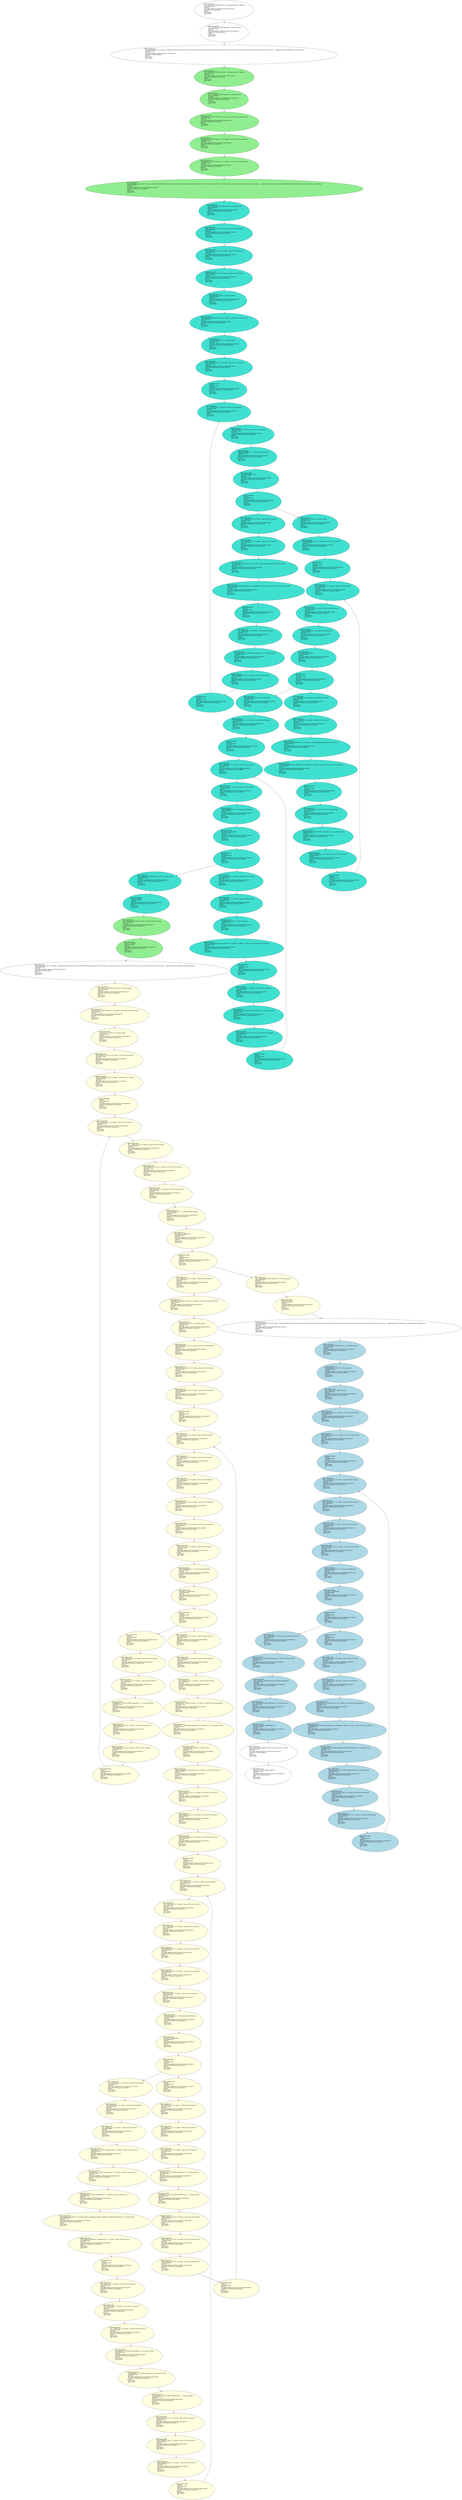 digraph "MachineCFG of main" {
  Node0 [label="MI0x55efb5ae6c28\l  STRi12 killed $r0, $sp, 32, 14, $noreg :: (store (s32) into %stack.1)\l  isTransient:False\l  ExeCnt:1\l  MI's addr:0x80001c cache line:524289 cache index:1\l  More Info of MI:matrix1_pin_down_BB0_I8\lin UR40\l  May Load?0\l  May Store?1\l  ]\l  " fillcolor="turquoise" style="filled"];
  Node0 -> Node6;
  Node1 [label="MI0x55efb5ae7030\l  STRi12 killed $r0, $sp, 28, 14, $noreg :: (store (s32) into %stack.2)\l  isTransient:False\l  ExeCnt:1\l  MI's addr:0x80000c cache line:524288 cache index:0\l  More Info of MI:matrix1_pin_down_BB0_I4\lin UR44\l  May Load?0\l  May Store?1\l  ]\l  " fillcolor="turquoise" style="filled"];
  Node1 -> Node3;
  Node2 [label="MI0x55efb5ae7438\l  STRi12 killed $r1, $sp, 24, 14, $noreg :: (store (s32) into %stack.3)\l  isTransient:False\l  ExeCnt:1\l  MI's addr:0x800008 cache line:524288 cache index:0\l  More Info of MI:matrix1_pin_down_BB0_I3\lin UR45\l  May Load?0\l  May Store?1\l  ]\l  " fillcolor="turquoise" style="filled"];
  Node2 -> Node1;
  Node3 [label="MI0x55efb5aed340\l  renamable $r0 = MOVi 1, 14, $noreg, $noreg\l  isTransient:False\l  ExeCnt:1\l  MI's addr:0x800010 cache line:524289 cache index:1\l  More Info of MI:matrix1_pin_down_BB0_I5\lin UR43\l  May Load?0\l  May Store?0\l  ]\l  " fillcolor="turquoise" style="filled"];
  Node3 -> Node4;
  Node4 [label="MI0x55efb5aed488\l  STRi12 killed renamable $r0, $sp, 36, 14, $noreg :: (volatile store (s32) into %ir.x)\l  isTransient:False\l  ExeCnt:1\l  MI's addr:0x800014 cache line:524289 cache index:1\l  More Info of MI:matrix1_pin_down_BB0_I6\lin UR42\l  May Load?0\l  May Store?1\l  ]\l  " fillcolor="turquoise" style="filled"];
  Node4 -> Node5;
  Node5 [label="MI0x55efb5aed5d0\l  renamable $r0 = MOVi 0, 14, $noreg, $noreg\l  isTransient:False\l  ExeCnt:1\l  MI's addr:0x800018 cache line:524289 cache index:1\l  More Info of MI:matrix1_pin_down_BB0_I7\lin UR41\l  May Load?0\l  May Store?0\l  ]\l  " fillcolor="turquoise" style="filled"];
  Node5 -> Node0;
  Node6 [label="MI0x55efb5aed718\l  B %bb.1\l  isTransient:False\l  ExeCnt:1\l  MI's addr:0x800020 cache line:524290 cache index:2\l  More Info of MI:matrix1_pin_down_BB0_I9\lin UR39\l  May Load?0\l  May Store?0\l  ]\l  " fillcolor="turquoise" style="filled"];
  Node6 -> Node22;
  Node7 [label="MI0x55efb5aed840\l  CMPri renamable $r0, 1, 14, $noreg, implicit-def $cpsr\l  isTransient:False\l  ExeCnt:1\l  MI's addr:0x80002c cache line:524290 cache index:2\l  More Info of MI:matrix1_pin_down_BB1_I2\lin UR38\l  May Load?0\l  May Store?0\l  ]\l  " fillcolor="turquoise" style="filled"];
  Node7 -> Node8;
  Node8 [label="MI0x55efb5aed988\l  Bcc %bb.4, 0, killed $cpsr\l  isTransient:False\l  ExeCnt:1\l  MI's addr:0x800030 cache line:524291 cache index:3\l  More Info of MI:matrix1_pin_down_BB1_I3\lin UR38\l  May Load?0\l  May Store?0\l  ]\l  " fillcolor="turquoise" style="filled"];
  Node8 -> Node9;
  Node9 [label="MI0x55efb5aeda50\l  B %bb.2\l  isTransient:False\l  ExeCnt:1\l  MI's addr:0x800034 cache line:524291 cache index:3\l  More Info of MI:matrix1_pin_down_BB1_I4\lin UR38\l  May Load?0\l  May Store?0\l  ]\l  " fillcolor="turquoise" style="filled"];
  Node9 -> Node35;
  Node9 -> Node24;
  Node10 [label="MI0x55efb5aedb40\l  renamable $r0 = LDRi12 $sp, 36, 14, $noreg :: (volatile dereferenceable load (s32) from %ir.x)\l  isTransient:False\l  ExeCnt:1\l  MI's addr:0x800040 cache line:524292 cache index:4\l  More Info of MI:matrix1_pin_down_BB2_I2\lin UR38\l  May Load?1\l  May Store?0\l  ]\l  " fillcolor="turquoise" style="filled"];
  Node10 -> Node11;
  Node11 [label="MI0x55efb5aedc88\l  STRrs killed renamable $r0, renamable $r1, renamable $r2, 16386, 14, $noreg :: (store (s32) into %ir.arrayidx)\l  isTransient:False\l  ExeCnt:1\l  MI's addr:0x800044 cache line:524292 cache index:4\l  More Info of MI:matrix1_pin_down_BB2_I3\lin UR38\l  May Load?0\l  May Store?1\l  ]\l  " fillcolor="turquoise" style="filled"];
  Node11 -> Node12;
  Node12 [label="MI0x55efb5aeddd0\l  B %bb.3\l  isTransient:False\l  ExeCnt:1\l  MI's addr:0x800048 cache line:524292 cache index:4\l  More Info of MI:matrix1_pin_down_BB2_I4\lin UR38\l  May Load?0\l  May Store?0\l  ]\l  " fillcolor="turquoise" style="filled"];
  Node12 -> Node49;
  Node13 [label="MI0x55efb5aede38\l  renamable $r0 = nuw nsw ADDri renamable $r0, 1, 14, $noreg, $noreg\l  isTransient:False\l  ExeCnt:1\l  MI's addr:0x800050 cache line:524293 cache index:5\l  More Info of MI:matrix1_pin_down_BB3_I1\lin UR38\l  May Load?0\l  May Store?0\l  ]\l  " fillcolor="turquoise" style="filled"];
  Node13 -> Node26;
  Node14 [label="MI0x55efb5af4220\l  B %bb.10\l  isTransient:False\l  ExeCnt:1\l  MI's addr:0x8000bc cache line:524299 cache index:11\l  More Info of MI:matrix1_pin_down_BB9_I4\lin UR30\l  May Load?0\l  May Store?0\l  ]\l  " fillcolor="turquoise" style="filled"];
  Node14 -> Node58;
  Node14 -> Node30;
  Node15 [label="MI0x55efb5af42c0\l  renamable $r0 = MOVi 0, 14, $noreg, $noreg\l  isTransient:False\l  ExeCnt:1\l  MI's addr:0x8000c8 cache line:524300 cache index:12\l  More Info of MI:matrix1_pin_down_BB10_I2\lin UR30\l  May Load?0\l  May Store?0\l  ]\l  " fillcolor="turquoise" style="filled"];
  Node15 -> Node16;
  Node16 [label="MI0x55efb5af4408\l  STRrs killed renamable $r0, renamable $r1, renamable $r2, 16386, 14, $noreg :: (store (s32) into %ir.arrayidx11)\l  isTransient:False\l  ExeCnt:1\l  MI's addr:0x8000cc cache line:524300 cache index:12\l  More Info of MI:matrix1_pin_down_BB10_I3\lin UR30\l  May Load?0\l  May Store?1\l  ]\l  " fillcolor="turquoise" style="filled"];
  Node16 -> Node17;
  Node17 [label="MI0x55efb5af4550\l  B %bb.11\l  isTransient:False\l  ExeCnt:1\l  MI's addr:0x8000d0 cache line:524301 cache index:13\l  More Info of MI:matrix1_pin_down_BB10_I4\lin UR30\l  May Load?0\l  May Store?0\l  ]\l  " fillcolor="turquoise" style="filled"];
  Node17 -> Node57;
  Node18 [label="MI0x55efb5af45b8\l  renamable $r0 = nuw nsw ADDri renamable $r0, 1, 14, $noreg, $noreg\l  isTransient:False\l  ExeCnt:1\l  MI's addr:0x8000d8 cache line:524301 cache index:13\l  More Info of MI:matrix1_pin_down_BB11_I1\lin UR30\l  May Load?0\l  May Store?0\l  ]\l  " fillcolor="turquoise" style="filled"];
  Node18 -> Node56;
  Node19 [label="MI0x55efb5af4700\l  B %bb.9\l  isTransient:False\l  ExeCnt:1\l  MI's addr:0x8000e0 cache line:524302 cache index:14\l  More Info of MI:matrix1_pin_down_BB11_I3\lin UR30\l  May Load?0\l  May Store?0\l  ]\l  " fillcolor="turquoise" style="filled"];
  Node19 -> Node54;
  Node20 [label="MI0x55efb5af4868\l  BX_RET 14, $noreg\l  isTransient:False\l  ExeCnt:1\l  MI's addr:0x8000e8 cache line:524302 cache index:14\l  More Info of MI:matrix1_pin_down_BB12_I1\lin UR28\l  May Load?0\l  May Store?0\l  ]\l  " fillcolor="turquoise" style="filled"];
  Node20 -> Node65;
  Node21 [label="MI0x55efb5af48b0\l  $r2 = LDRi12 $sp, 16, 14, $noreg :: (load (s32) from %stack.5)\l  isTransient:False\l  ExeCnt:1\l  MI's addr:0x80003c cache line:524291 cache index:3\l  More Info of MI:matrix1_pin_down_BB2_I1\lin UR38\l  May Load?1\l  May Store?0\l  ]\l  " fillcolor="turquoise" style="filled"];
  Node21 -> Node10;
  Node22 [label="MI0x55efb5af4938\l  $r0 = LDRi12 $sp, 32, 14, $noreg :: (load (s32) from %stack.1)\l  isTransient:False\l  ExeCnt:1\l  MI's addr:0x800024 cache line:524290 cache index:2\l  More Info of MI:matrix1_pin_down_BB1_I0\lin UR38\l  May Load?1\l  May Store?0\l  ]\l  " fillcolor="turquoise" style="filled"];
  Node22 -> Node23;
  Node23 [label="MI0x55efb5af49c0\l  STRi12 $r0, $sp, 16, 14, $noreg :: (store (s32) into %stack.5)\l  isTransient:False\l  ExeCnt:1\l  MI's addr:0x800028 cache line:524290 cache index:2\l  More Info of MI:matrix1_pin_down_BB1_I1\lin UR38\l  May Load?0\l  May Store?1\l  ]\l  " fillcolor="turquoise" style="filled"];
  Node23 -> Node7;
  Node24 [label="MI0x55efb5af4a48\l  $r1 = LDRi12 $sp, 28, 14, $noreg :: (load (s32) from %stack.2)\l  isTransient:False\l  ExeCnt:1\l  MI's addr:0x800038 cache line:524291 cache index:3\l  More Info of MI:matrix1_pin_down_BB2_I0\lin UR38\l  May Load?1\l  May Store?0\l  ]\l  " fillcolor="turquoise" style="filled"];
  Node24 -> Node21;
  Node25 [label="MI0x55efb5af4ad0\l  STRi12 killed $r0, $sp, 12, 14, $noreg :: (store (s32) into %stack.6)\l  isTransient:False\l  ExeCnt:1\l  MI's addr:0x800060 cache line:524294 cache index:6\l  More Info of MI:matrix1_pin_down_BB4_I1\lin UR36\l  May Load?0\l  May Store?1\l  ]\l  " fillcolor="turquoise" style="filled"];
  Node25 -> Node36;
  Node26 [label="MI0x55efb5af4b58\l  STRi12 killed $r0, $sp, 32, 14, $noreg :: (store (s32) into %stack.1)\l  isTransient:False\l  ExeCnt:1\l  MI's addr:0x800054 cache line:524293 cache index:5\l  More Info of MI:matrix1_pin_down_BB3_I2\lin UR38\l  May Load?0\l  May Store?1\l  ]\l  " fillcolor="turquoise" style="filled"];
  Node26 -> Node34;
  Node27 [label="MI0x55efb5af4be0\l  $r1 = LDRi12 $sp, 24, 14, $noreg :: (load (s32) from %stack.3)\l  isTransient:False\l  ExeCnt:1\l  MI's addr:0x80007c cache line:524295 cache index:7\l  More Info of MI:matrix1_pin_down_BB6_I0\lin UR34\l  May Load?1\l  May Store?0\l  ]\l  " fillcolor="turquoise" style="filled"];
  Node27 -> Node51;
  Node28 [label="MI0x55efb5af4c68\l  STRi12 killed $r0, $sp, 4, 14, $noreg :: (store (s32) into %stack.8)\l  isTransient:False\l  ExeCnt:1\l  MI's addr:0x8000a4 cache line:524298 cache index:10\l  More Info of MI:matrix1_pin_down_BB8_I1\lin UR32\l  May Load?0\l  May Store?1\l  ]\l  " fillcolor="turquoise" style="filled"];
  Node28 -> Node46;
  Node29 [label="MI0x55efb5af4cf0\l  STRi12 $r0, $sp, 8, 14, $noreg :: (store (s32) into %stack.7)\l  isTransient:False\l  ExeCnt:1\l  MI's addr:0x80006c cache line:524294 cache index:6\l  More Info of MI:matrix1_pin_down_BB5_I1\lin UR34\l  May Load?0\l  May Store?1\l  ]\l  " fillcolor="turquoise" style="filled"];
  Node29 -> Node37;
  Node30 [label="MI0x55efb5af4d78\l  $r1 = LDRi12 $sp, 20, 14, $noreg :: (load (s32) from %stack.4)\l  isTransient:False\l  ExeCnt:1\l  MI's addr:0x8000c0 cache line:524300 cache index:12\l  More Info of MI:matrix1_pin_down_BB10_I0\lin UR30\l  May Load?1\l  May Store?0\l  ]\l  " fillcolor="turquoise" style="filled"];
  Node30 -> Node55;
  Node31 [label="MI0x55efb5af4e00\l  $sp = frame-setup SUBri killed $sp, 40, 14, $noreg, $noreg\l  isTransient:False\l  ExeCnt:1\l  MI's addr:0x800000 cache line:524288 cache index:0\l  More Info of MI:matrix1_pin_down_BB0_I0\lin UR47\l  May Load?0\l  May Store?0\l  ]\l  " fillcolor="turquoise" style="filled"];
  Node31 -> Node33;
  Node32 [label="MI0x55efb5af4e88\l  STRi12 $r0, $sp, 0, 14, $noreg :: (store (s32) into %stack.9)\l  isTransient:False\l  ExeCnt:1\l  MI's addr:0x8000b0 cache line:524299 cache index:11\l  More Info of MI:matrix1_pin_down_BB9_I1\lin UR30\l  May Load?0\l  May Store?1\l  ]\l  " fillcolor="turquoise" style="filled"];
  Node32 -> Node47;
  Node33 [label="MI0x55efb5af5050\l  STRi12 killed $r2, $sp, 20, 14, $noreg :: (store (s32) into %stack.4)\l  isTransient:False\l  ExeCnt:1\l  MI's addr:0x800004 cache line:524288 cache index:0\l  More Info of MI:matrix1_pin_down_BB0_I2\lin UR46\l  May Load?0\l  May Store?1\l  ]\l  " fillcolor="turquoise" style="filled"];
  Node33 -> Node2;
  Node34 [label="MI0x55efb5af5a10\l  B %bb.1\l  isTransient:False\l  ExeCnt:1\l  MI's addr:0x800058 cache line:524293 cache index:5\l  More Info of MI:matrix1_pin_down_BB3_I3\lin UR38\l  May Load?0\l  May Store?0\l  ]\l  " fillcolor="turquoise" style="filled"];
  Node34 -> Node22;
  Node35 [label="MI0x55efb5af5b78\l  renamable $r0 = MOVi 0, 14, $noreg, $noreg\l  isTransient:False\l  ExeCnt:1\l  MI's addr:0x80005c cache line:524293 cache index:5\l  More Info of MI:matrix1_pin_down_BB4_I0\lin UR37\l  May Load?0\l  May Store?0\l  ]\l  " fillcolor="turquoise" style="filled"];
  Node35 -> Node25;
  Node36 [label="MI0x55efb5af5cc0\l  B %bb.5\l  isTransient:False\l  ExeCnt:1\l  MI's addr:0x800064 cache line:524294 cache index:6\l  More Info of MI:matrix1_pin_down_BB4_I2\lin UR35\l  May Load?0\l  May Store?0\l  ]\l  " fillcolor="turquoise" style="filled"];
  Node36 -> Node50;
  Node37 [label="MI0x55efb5af5d28\l  CMPri renamable $r0, 1, 14, $noreg, implicit-def $cpsr\l  isTransient:False\l  ExeCnt:1\l  MI's addr:0x800070 cache line:524295 cache index:7\l  More Info of MI:matrix1_pin_down_BB5_I2\lin UR34\l  May Load?0\l  May Store?0\l  ]\l  " fillcolor="turquoise" style="filled"];
  Node37 -> Node38;
  Node38 [label="MI0x55efb5af5e70\l  Bcc %bb.8, 0, killed $cpsr\l  isTransient:False\l  ExeCnt:1\l  MI's addr:0x800074 cache line:524295 cache index:7\l  More Info of MI:matrix1_pin_down_BB5_I3\lin UR34\l  May Load?0\l  May Store?0\l  ]\l  " fillcolor="turquoise" style="filled"];
  Node38 -> Node39;
  Node39 [label="MI0x55efb5af5f38\l  B %bb.6\l  isTransient:False\l  ExeCnt:1\l  MI's addr:0x800078 cache line:524295 cache index:7\l  More Info of MI:matrix1_pin_down_BB5_I4\lin UR34\l  May Load?0\l  May Store?0\l  ]\l  " fillcolor="turquoise" style="filled"];
  Node39 -> Node45;
  Node39 -> Node27;
  Node40 [label="MI0x55efb5af6020\l  renamable $r0 = LDRi12 $sp, 36, 14, $noreg :: (volatile dereferenceable load (s32) from %ir.x)\l  isTransient:False\l  ExeCnt:1\l  MI's addr:0x800084 cache line:524296 cache index:8\l  More Info of MI:matrix1_pin_down_BB6_I2\lin UR34\l  May Load?1\l  May Store?0\l  ]\l  " fillcolor="turquoise" style="filled"];
  Node40 -> Node41;
  Node41 [label="MI0x55efb5af6168\l  STRrs killed renamable $r0, renamable $r1, renamable $r2, 16386, 14, $noreg :: (store (s32) into %ir.arrayidx4)\l  isTransient:False\l  ExeCnt:1\l  MI's addr:0x800088 cache line:524296 cache index:8\l  More Info of MI:matrix1_pin_down_BB6_I3\lin UR34\l  May Load?0\l  May Store?1\l  ]\l  " fillcolor="turquoise" style="filled"];
  Node41 -> Node42;
  Node42 [label="MI0x55efb5af62b0\l  B %bb.7\l  isTransient:False\l  ExeCnt:1\l  MI's addr:0x80008c cache line:524296 cache index:8\l  More Info of MI:matrix1_pin_down_BB6_I4\lin UR34\l  May Load?0\l  May Store?0\l  ]\l  " fillcolor="turquoise" style="filled"];
  Node42 -> Node53;
  Node43 [label="MI0x55efb5af6318\l  renamable $r0 = nuw nsw ADDri renamable $r0, 1, 14, $noreg, $noreg\l  isTransient:False\l  ExeCnt:1\l  MI's addr:0x800094 cache line:524297 cache index:9\l  More Info of MI:matrix1_pin_down_BB7_I1\lin UR34\l  May Load?0\l  May Store?0\l  ]\l  " fillcolor="turquoise" style="filled"];
  Node43 -> Node52;
  Node44 [label="MI0x55efb5af6460\l  B %bb.5\l  isTransient:False\l  ExeCnt:1\l  MI's addr:0x80009c cache line:524297 cache index:9\l  More Info of MI:matrix1_pin_down_BB7_I3\lin UR34\l  May Load?0\l  May Store?0\l  ]\l  " fillcolor="turquoise" style="filled"];
  Node44 -> Node50;
  Node45 [label="MI0x55efb5af65c8\l  renamable $r0 = MOVi 0, 14, $noreg, $noreg\l  isTransient:False\l  ExeCnt:1\l  MI's addr:0x8000a0 cache line:524298 cache index:10\l  More Info of MI:matrix1_pin_down_BB8_I0\lin UR33\l  May Load?0\l  May Store?0\l  ]\l  " fillcolor="turquoise" style="filled"];
  Node45 -> Node28;
  Node46 [label="MI0x55efb5af6710\l  B %bb.9\l  isTransient:False\l  ExeCnt:1\l  MI's addr:0x8000a8 cache line:524298 cache index:10\l  More Info of MI:matrix1_pin_down_BB8_I2\lin UR31\l  May Load?0\l  May Store?0\l  ]\l  " fillcolor="turquoise" style="filled"];
  Node46 -> Node54;
  Node47 [label="MI0x55efb5af6778\l  CMPri renamable $r0, 1, 14, $noreg, implicit-def $cpsr\l  isTransient:False\l  ExeCnt:1\l  MI's addr:0x8000b4 cache line:524299 cache index:11\l  More Info of MI:matrix1_pin_down_BB9_I2\lin UR30\l  May Load?0\l  May Store?0\l  ]\l  " fillcolor="turquoise" style="filled"];
  Node47 -> Node48;
  Node48 [label="MI0x55efb5af68c0\l  Bcc %bb.12, 0, killed $cpsr\l  isTransient:False\l  ExeCnt:1\l  MI's addr:0x8000b8 cache line:524299 cache index:11\l  More Info of MI:matrix1_pin_down_BB9_I3\lin UR30\l  May Load?0\l  May Store?0\l  ]\l  " fillcolor="turquoise" style="filled"];
  Node48 -> Node14;
  Node49 [label="MI0x55efb5af7a10\l  $r0 = LDRi12 $sp, 16, 14, $noreg :: (load (s32) from %stack.5)\l  isTransient:False\l  ExeCnt:1\l  MI's addr:0x80004c cache line:524292 cache index:4\l  More Info of MI:matrix1_pin_down_BB3_I0\lin UR38\l  May Load?1\l  May Store?0\l  ]\l  " fillcolor="turquoise" style="filled"];
  Node49 -> Node13;
  Node50 [label="MI0x55efb5af7e50\l  $r0 = LDRi12 $sp, 12, 14, $noreg :: (load (s32) from %stack.6)\l  isTransient:False\l  ExeCnt:1\l  MI's addr:0x800068 cache line:524294 cache index:6\l  More Info of MI:matrix1_pin_down_BB5_I0\lin UR34\l  May Load?1\l  May Store?0\l  ]\l  " fillcolor="turquoise" style="filled"];
  Node50 -> Node29;
  Node51 [label="MI0x55efb5af8140\l  $r2 = LDRi12 $sp, 8, 14, $noreg :: (load (s32) from %stack.7)\l  isTransient:False\l  ExeCnt:1\l  MI's addr:0x800080 cache line:524296 cache index:8\l  More Info of MI:matrix1_pin_down_BB6_I1\lin UR34\l  May Load?1\l  May Store?0\l  ]\l  " fillcolor="turquoise" style="filled"];
  Node51 -> Node40;
  Node52 [label="MI0x55efb5af82e0\l  STRi12 killed $r0, $sp, 12, 14, $noreg :: (store (s32) into %stack.6)\l  isTransient:False\l  ExeCnt:1\l  MI's addr:0x800098 cache line:524297 cache index:9\l  More Info of MI:matrix1_pin_down_BB7_I2\lin UR34\l  May Load?0\l  May Store?1\l  ]\l  " fillcolor="turquoise" style="filled"];
  Node52 -> Node44;
  Node53 [label="MI0x55efb5af8490\l  $r0 = LDRi12 $sp, 8, 14, $noreg :: (load (s32) from %stack.7)\l  isTransient:False\l  ExeCnt:1\l  MI's addr:0x800090 cache line:524297 cache index:9\l  More Info of MI:matrix1_pin_down_BB7_I0\lin UR34\l  May Load?1\l  May Store?0\l  ]\l  " fillcolor="turquoise" style="filled"];
  Node53 -> Node43;
  Node54 [label="MI0x55efb5af88d0\l  $r0 = LDRi12 $sp, 4, 14, $noreg :: (load (s32) from %stack.8)\l  isTransient:False\l  ExeCnt:1\l  MI's addr:0x8000ac cache line:524298 cache index:10\l  More Info of MI:matrix1_pin_down_BB9_I0\lin UR30\l  May Load?1\l  May Store?0\l  ]\l  " fillcolor="turquoise" style="filled"];
  Node54 -> Node32;
  Node55 [label="MI0x55efb5af8bc0\l  $r2 = LDRi12 $sp, 0, 14, $noreg :: (load (s32) from %stack.9)\l  isTransient:False\l  ExeCnt:1\l  MI's addr:0x8000c4 cache line:524300 cache index:12\l  More Info of MI:matrix1_pin_down_BB10_I1\lin UR30\l  May Load?1\l  May Store?0\l  ]\l  " fillcolor="turquoise" style="filled"];
  Node55 -> Node15;
  Node56 [label="MI0x55efb5af8d60\l  STRi12 killed $r0, $sp, 4, 14, $noreg :: (store (s32) into %stack.8)\l  isTransient:False\l  ExeCnt:1\l  MI's addr:0x8000dc cache line:524301 cache index:13\l  More Info of MI:matrix1_pin_down_BB11_I2\lin UR30\l  May Load?0\l  May Store?1\l  ]\l  " fillcolor="turquoise" style="filled"];
  Node56 -> Node19;
  Node57 [label="MI0x55efb5af8f00\l  $r0 = LDRi12 $sp, 0, 14, $noreg :: (load (s32) from %stack.9)\l  isTransient:False\l  ExeCnt:1\l  MI's addr:0x8000d4 cache line:524301 cache index:13\l  More Info of MI:matrix1_pin_down_BB11_I0\lin UR30\l  May Load?1\l  May Store?0\l  ]\l  " fillcolor="turquoise" style="filled"];
  Node57 -> Node18;
  Node58 [label="MI0x55efb5af91b0\l  $sp = frame-destroy ADDri killed $sp, 40, 14, $noreg, $noreg\l  isTransient:False\l  ExeCnt:1\l  MI's addr:0x8000e4 cache line:524302 cache index:14\l  More Info of MI:matrix1_pin_down_BB12_I0\lin UR29\l  May Load?0\l  May Store?0\l  ]\l  " fillcolor="turquoise" style="filled"];
  Node58 -> Node20;
  Node59 [label="MI0x55efb5afd238\l  STRi12 killed $r0, $sp, 12, 14, $noreg :: (store (s32) into %stack.0)\l  isTransient:False\l  ExeCnt:1\l  MI's addr:0x800128 cache line:524306 cache index:18\l  More Info of MI:matrix1_return_BB0_I5\lin UR10\l  May Load?0\l  May Store?1\l  ]\l  " fillcolor="lightblue" style="filled"];
  Node59 -> Node62;
  Node60 [label="MI0x55efb5afd2a0\l  $sp = frame-setup SUBri killed $sp, 16, 14, $noreg, $noreg\l  isTransient:False\l  ExeCnt:1\l  MI's addr:0x800118 cache line:524305 cache index:17\l  More Info of MI:matrix1_return_BB0_I0\lin UR14\l  May Load?0\l  May Store?0\l  ]\l  " fillcolor="lightblue" style="filled"];
  Node60 -> Node61;
  Node61 [label="MI0x55efb5afd6e0\l  renamable $r0 = MOVi 0, 14, $noreg, $noreg\l  isTransient:False\l  ExeCnt:1\l  MI's addr:0x80011c cache line:524305 cache index:17\l  More Info of MI:matrix1_return_BB0_I2\lin UR13\l  May Load?0\l  May Store?0\l  ]\l  " fillcolor="lightblue" style="filled"];
  Node61 -> Node79;
  Node62 [label="MI0x55efb5afd828\l  B %bb.1\l  isTransient:False\l  ExeCnt:1\l  MI's addr:0x80012c cache line:524306 cache index:18\l  More Info of MI:matrix1_return_BB0_I6\lin UR9\l  May Load?0\l  May Store?0\l  ]\l  " fillcolor="lightblue" style="filled"];
  Node62 -> Node75;
  Node63 [label="MI0x55efb5afd9d0\l  CMPri renamable $r0, 1, 14, $noreg, implicit-def $cpsr\l  isTransient:False\l  ExeCnt:1\l  MI's addr:0x800140 cache line:524308 cache index:20\l  More Info of MI:matrix1_return_BB1_I4\lin UR8\l  May Load?0\l  May Store?0\l  ]\l  " fillcolor="lightblue" style="filled"];
  Node63 -> Node64;
  Node64 [label="MI0x55efb5afdb18\l  Bcc %bb.4, 0, killed $cpsr\l  isTransient:False\l  ExeCnt:1\l  MI's addr:0x800144 cache line:524308 cache index:20\l  More Info of MI:matrix1_return_BB1_I5\lin UR8\l  May Load?0\l  May Store?0\l  ]\l  " fillcolor="lightblue" style="filled"];
  Node64 -> Node80;
  Node65 [label="MI0x55efb5b02fc0\l  $sp = frame-destroy LDMIA_UPD $sp, 14, $noreg, def $r11, def $lr\l  isTransient:False\l  ExeCnt:1\l  MI's addr:0x800104 cache line:524304 cache index:16\l  More Info of MI:matrix1_init_BB0_I10\lin UR27\l  May Load?1\l  May Store?0\l  ]\l  " fillcolor="lightgreen" style="filled"];
  Node65 -> Node72;
  Node66 [label="MI0x55efb5b03108\l  renamable $r0 = LDRi12 %const.0, 0, 14, $noreg :: (load (s32) from constant-pool)\l  isTransient:False\l  ExeCnt:1\l  MI's addr:0x8000f4 cache line:524303 cache index:15\l  More Info of MI:matrix1_init_BB0_I6\lin UR51\l  May Load?1\l  May Store?0\l  ]\l  " fillcolor="lightgreen" style="filled"];
  Node66 -> Node67;
  Node67 [label="MI0x55efb5b03250\l  renamable $r1 = LDRi12 %const.1, 0, 14, $noreg :: (load (s32) from constant-pool)\l  isTransient:False\l  ExeCnt:1\l  MI's addr:0x8000f8 cache line:524303 cache index:15\l  More Info of MI:matrix1_init_BB0_I7\lin UR50\l  May Load?1\l  May Store?0\l  ]\l  " fillcolor="lightgreen" style="filled"];
  Node67 -> Node68;
  Node68 [label="MI0x55efb5b03398\l  renamable $r2 = LDRi12 %const.2, 0, 14, $noreg :: (load (s32) from constant-pool)\l  isTransient:False\l  ExeCnt:1\l  MI's addr:0x8000fc cache line:524303 cache index:15\l  More Info of MI:matrix1_init_BB0_I8\lin UR49\l  May Load?1\l  May Store?0\l  ]\l  " fillcolor="lightgreen" style="filled"];
  Node68 -> Node70;
  Node69 [label="MI0x55efb5b034e0\l  $r11 = frame-setup MOVr killed $sp, 14, $noreg, $noreg\l  isTransient:False\l  ExeCnt:1\l  MI's addr:0x8000f0 cache line:524303 cache index:15\l  More Info of MI:matrix1_init_BB0_I4\lin UR52\l  May Load?0\l  May Store?0\l  ]\l  " fillcolor="lightgreen" style="filled"];
  Node69 -> Node66;
  Node70 [label="MI0x55efb5b03678\l  BL_pred @matrix1_pin_down, 14, $noreg, <regmask $lr $d8 $d9 $d10 $d11 $d12 $d13 $d14 $d15 $q4 $q5 $q6 $q7 $r4 $r5 $r6 $r7 $r8 $r9 $r10 $r11 $s16 $s17 $s18 $s19 $s20 $s21 $s22 $s23 $s24 $s25 $s26 $s27 and 35 more...>, implicit-def dead $lr, implicit $sp, implicit killed $r0, implicit killed $r1, implicit killed $r2, implicit-def $sp\l  isTransient:False\l  ExeCnt:1\l  MI's addr:0x800100 cache line:524304 cache index:16\l  More Info of MI:matrix1_init_BB0_I9\lin UR48\l  May Load?0\l  May Store?0\l  ]\l  " fillcolor="lightgreen" style="filled"];
  Node70 -> Node31;
  Node71 [label="MI0x55efb5b0e320\l  $sp = frame-setup STMDB_UPD $sp, 14, $noreg, killed $r11, killed $lr\l  isTransient:False\l  ExeCnt:1\l  MI's addr:0x8000ec cache line:524302 cache index:14\l  More Info of MI:matrix1_init_BB0_I0\lin UR53\l  May Load?0\l  May Store?1\l  ]\l  " fillcolor="lightgreen" style="filled"];
  Node71 -> Node69;
  Node72 [label="MI0x55efb5b0e368\l  BX_RET 14, $noreg\l  isTransient:False\l  ExeCnt:1\l  MI's addr:0x800108 cache line:524304 cache index:16\l  More Info of MI:matrix1_init_BB0_I11\lin UR26\l  May Load?0\l  May Store?0\l  ]\l  " fillcolor="lightgreen" style="filled"];
  Node72 -> Node183;
  Node73 [label="MI0x55efb5b109e0\l  STRi12 killed $r1, $sp, 8, 14, $noreg :: (store (s32) into %stack.1)\l  isTransient:False\l  ExeCnt:1\l  MI's addr:0x800124 cache line:524306 cache index:18\l  More Info of MI:matrix1_return_BB0_I4\lin UR11\l  May Load?0\l  May Store?1\l  ]\l  " fillcolor="lightblue" style="filled"];
  Node73 -> Node59;
  Node74 [label="MI0x55efb5b10bd0\l  STRi12 $r0, $sp, 0, 14, $noreg :: (store (s32) into %stack.3)\l  isTransient:False\l  ExeCnt:1\l  MI's addr:0x800138 cache line:524307 cache index:19\l  More Info of MI:matrix1_return_BB1_I2\lin UR8\l  May Load?0\l  May Store?1\l  ]\l  " fillcolor="lightblue" style="filled"];
  Node74 -> Node94;
  Node75 [label="MI0x55efb5b10d70\l  $r1 = LDRi12 $sp, 8, 14, $noreg :: (load (s32) from %stack.1)\l  isTransient:False\l  ExeCnt:1\l  MI's addr:0x800130 cache line:524307 cache index:19\l  More Info of MI:matrix1_return_BB1_I0\lin UR8\l  May Load?1\l  May Store?0\l  ]\l  " fillcolor="lightblue" style="filled"];
  Node75 -> Node76;
  Node76 [label="MI0x55efb5b10f10\l  $r0 = LDRi12 $sp, 12, 14, $noreg :: (load (s32) from %stack.0)\l  isTransient:False\l  ExeCnt:1\l  MI's addr:0x800134 cache line:524307 cache index:19\l  More Info of MI:matrix1_return_BB1_I1\lin UR8\l  May Load?1\l  May Store?0\l  ]\l  " fillcolor="lightblue" style="filled"];
  Node76 -> Node74;
  Node77 [label="MI0x55efb5b11350\l  $r0 = LDRi12 $sp, 0, 14, $noreg :: (load (s32) from %stack.3)\l  isTransient:False\l  ExeCnt:1\l  MI's addr:0x800150 cache line:524309 cache index:21\l  More Info of MI:matrix1_return_BB3_I0\lin UR8\l  May Load?1\l  May Store?0\l  ]\l  " fillcolor="lightblue" style="filled"];
  Node77 -> Node78;
  Node78 [label="MI0x55efb5b114f0\l  $r1 = LDRi12 $sp, 4, 14, $noreg :: (load (s32) from %stack.2)\l  isTransient:False\l  ExeCnt:1\l  MI's addr:0x800154 cache line:524309 cache index:21\l  More Info of MI:matrix1_return_BB3_I1\lin UR8\l  May Load?1\l  May Store?0\l  ]\l  " fillcolor="lightblue" style="filled"];
  Node78 -> Node82;
  Node79 [label="MI0x55efb5b11a50\l  $r1 = MOVr $r0, 14, $noreg, $noreg\l  isTransient:False\l  ExeCnt:1\l  MI's addr:0x800120 cache line:524306 cache index:18\l  More Info of MI:matrix1_return_BB0_I3\lin UR12\l  May Load?0\l  May Store?0\l  ]\l  " fillcolor="lightblue" style="filled"];
  Node79 -> Node73;
  Node80 [label="MI0x55efb5b13810\l  B %bb.2\l  isTransient:False\l  ExeCnt:1\l  MI's addr:0x800148 cache line:524308 cache index:20\l  More Info of MI:matrix1_return_BB1_I6\lin UR8\l  May Load?0\l  May Store?0\l  ]\l  " fillcolor="lightblue" style="filled"];
  Node80 -> Node90;
  Node80 -> Node81;
  Node81 [label="MI0x55efb5b13858\l  B %bb.3\l  isTransient:False\l  ExeCnt:1\l  MI's addr:0x80014c cache line:524308 cache index:20\l  More Info of MI:matrix1_return_BB2_I0\lin UR8\l  May Load?0\l  May Store?0\l  ]\l  " fillcolor="lightblue" style="filled"];
  Node81 -> Node77;
  Node82 [label="MI0x55efb5b13940\l  renamable $r2 = LDRi12 %const.0, 0, 14, $noreg :: (load (s32) from constant-pool)\l  isTransient:False\l  ExeCnt:1\l  MI's addr:0x800158 cache line:524309 cache index:21\l  More Info of MI:matrix1_return_BB3_I2\lin UR8\l  May Load?1\l  May Store?0\l  ]\l  " fillcolor="lightblue" style="filled"];
  Node82 -> Node83;
  Node83 [label="MI0x55efb5b13a88\l  renamable $r2 = LDRrs killed renamable $r2, renamable $r0, 16386, 14, $noreg :: (load (s32) from %ir.arrayidx)\l  isTransient:False\l  ExeCnt:1\l  MI's addr:0x80015c cache line:524309 cache index:21\l  More Info of MI:matrix1_return_BB3_I3\lin UR8\l  May Load?1\l  May Store?0\l  ]\l  " fillcolor="lightblue" style="filled"];
  Node83 -> Node84;
  Node84 [label="MI0x55efb5b13bd0\l  renamable $r1 = nsw ADDrr renamable $r1, killed renamable $r2, 14, $noreg, $noreg\l  isTransient:False\l  ExeCnt:1\l  MI's addr:0x800160 cache line:524310 cache index:22\l  More Info of MI:matrix1_return_BB3_I4\lin UR8\l  May Load?0\l  May Store?0\l  ]\l  " fillcolor="lightblue" style="filled"];
  Node84 -> Node85;
  Node85 [label="MI0x55efb5b13d18\l  renamable $r0 = nuw nsw ADDri renamable $r0, 1, 14, $noreg, $noreg\l  isTransient:False\l  ExeCnt:1\l  MI's addr:0x800164 cache line:524310 cache index:22\l  More Info of MI:matrix1_return_BB3_I5\lin UR8\l  May Load?0\l  May Store?0\l  ]\l  " fillcolor="lightblue" style="filled"];
  Node85 -> Node89;
  Node86 [label="MI0x55efb5b13e60\l  B %bb.1\l  isTransient:False\l  ExeCnt:1\l  MI's addr:0x800170 cache line:524311 cache index:23\l  More Info of MI:matrix1_return_BB3_I8\lin UR8\l  May Load?0\l  May Store?0\l  ]\l  " fillcolor="lightblue" style="filled"];
  Node86 -> Node75;
  Node87 [label="MI0x55efb5b140c8\l  renamable $r0 = SUBri killed renamable $r0, 1000, 14, $noreg, def $cpsr\l  isTransient:False\l  ExeCnt:1\l  MI's addr:0x800178 cache line:524311 cache index:23\l  More Info of MI:matrix1_return_BB4_I1\lin UR6\l  May Load?0\l  May Store?0\l  ]\l  " fillcolor="lightblue" style="filled"];
  Node87 -> Node91;
  Node88 [label="MI0x55efb5b143a0\l  BX_RET 14, $noreg, implicit killed $r0\l  isTransient:False\l  ExeCnt:1\l  MI's addr:0x800184 cache line:524312 cache index:24\l  More Info of MI:matrix1_return_BB4_I4\lin UR3\l  May Load?0\l  May Store?0\l  ]\l  " fillcolor="lightblue" style="filled"];
  Node88 -> Node185;
  Node89 [label="MI0x55efb5b14428\l  STRi12 killed $r1, $sp, 8, 14, $noreg :: (store (s32) into %stack.1)\l  isTransient:False\l  ExeCnt:1\l  MI's addr:0x800168 cache line:524310 cache index:22\l  More Info of MI:matrix1_return_BB3_I6\lin UR8\l  May Load?0\l  May Store?1\l  ]\l  " fillcolor="lightblue" style="filled"];
  Node89 -> Node92;
  Node90 [label="MI0x55efb5b14470\l  $r0 = LDRi12 $sp, 4, 14, $noreg :: (load (s32) from %stack.2)\l  isTransient:False\l  ExeCnt:1\l  MI's addr:0x800174 cache line:524311 cache index:23\l  More Info of MI:matrix1_return_BB4_I0\lin UR7\l  May Load?1\l  May Store?0\l  ]\l  " fillcolor="lightblue" style="filled"];
  Node90 -> Node87;
  Node91 [label="MI0x55efb5b144f8\l  $r0 = MVNi 0, 1, killed $cpsr, $noreg, implicit renamable $r0\l  isTransient:False\l  ExeCnt:1\l  MI's addr:0x80017c cache line:524311 cache index:23\l  More Info of MI:matrix1_return_BB4_I2\lin UR5\l  May Load?0\l  May Store?0\l  ]\l  " fillcolor="lightblue" style="filled"];
  Node91 -> Node93;
  Node92 [label="MI0x55efb5b14580\l  STRi12 killed $r0, $sp, 12, 14, $noreg :: (store (s32) into %stack.0)\l  isTransient:False\l  ExeCnt:1\l  MI's addr:0x80016c cache line:524310 cache index:22\l  More Info of MI:matrix1_return_BB3_I7\lin UR8\l  May Load?0\l  May Store?1\l  ]\l  " fillcolor="lightblue" style="filled"];
  Node92 -> Node86;
  Node93 [label="MI0x55efb5b14608\l  $sp = frame-destroy ADDri killed $sp, 16, 14, $noreg, $noreg\l  isTransient:False\l  ExeCnt:1\l  MI's addr:0x800180 cache line:524312 cache index:24\l  More Info of MI:matrix1_return_BB4_I3\lin UR4\l  May Load?0\l  May Store?0\l  ]\l  " fillcolor="lightblue" style="filled"];
  Node93 -> Node88;
  Node94 [label="MI0x55efb5b14690\l  STRi12 killed $r1, $sp, 4, 14, $noreg :: (store (s32) into %stack.2)\l  isTransient:False\l  ExeCnt:1\l  MI's addr:0x80013c cache line:524307 cache index:19\l  More Info of MI:matrix1_return_BB1_I3\lin UR8\l  May Load?0\l  May Store?1\l  ]\l  " fillcolor="lightblue" style="filled"];
  Node94 -> Node63;
  Node95 [label="MI0x55efb5b15e58\l  STRi12 killed $r1, $sp, 56, 14, $noreg :: (store (s32) into %stack.1)\l  isTransient:False\l  ExeCnt:1\l  MI's addr:0x800198 cache line:524313 cache index:25\l  More Info of MI:matrix1_main_BB0_I4\lin UR21\l  May Load?0\l  May Store?1\l  ]\l  " fillcolor="lightyellow" style="filled"];
  Node95 -> Node101;
  Node96 [label="MI0x55efb5b15ec0\l  $r0 = LDRi12 $sp, 36, 14, $noreg :: (load (s32) from %stack.6)\l  isTransient:False\l  ExeCnt:1\l  MI's addr:0x8001dc cache line:524317 cache index:29\l  More Info of MI:matrix1_main_BB3_I0\lin UR18\l  May Load?1\l  May Store?0\l  ]\l  " fillcolor="lightyellow" style="filled"];
  Node96 -> Node98;
  Node97 [label="MI0x55efb5b160f8\l  $r0 = LDRi12 $sp, 56, 14, $noreg :: (load (s32) from %stack.1)\l  isTransient:False\l  ExeCnt:1\l  MI's addr:0x8001a4 cache line:524314 cache index:26\l  More Info of MI:matrix1_main_BB1_I0\lin UR18\l  May Load?1\l  May Store?0\l  ]\l  " fillcolor="lightyellow" style="filled"];
  Node97 -> Node100;
  Node98 [label="MI0x55efb5b16160\l  $r1 = LDRi12 $sp, 40, 14, $noreg :: (load (s32) from %stack.5)\l  isTransient:False\l  ExeCnt:1\l  MI's addr:0x8001e0 cache line:524318 cache index:30\l  More Info of MI:matrix1_main_BB3_I1\lin UR18\l  May Load?1\l  May Store?0\l  ]\l  " fillcolor="lightyellow" style="filled"];
  Node98 -> Node134;
  Node99 [label="MI0x55efb5b161c8\l  $r1 = LDRi12 $sp, 48, 14, $noreg :: (load (s32) from %stack.3)\l  isTransient:False\l  ExeCnt:1\l  MI's addr:0x8001c0 cache line:524316 cache index:28\l  More Info of MI:matrix1_main_BB2_I0\lin UR18\l  May Load?1\l  May Store?0\l  ]\l  " fillcolor="lightyellow" style="filled"];
  Node99 -> Node109;
  Node100 [label="MI0x55efb5b16400\l  $r1 = LDRi12 $sp, 60, 14, $noreg :: (load (s32) from %stack.0)\l  isTransient:False\l  ExeCnt:1\l  MI's addr:0x8001a8 cache line:524314 cache index:26\l  More Info of MI:matrix1_main_BB1_I1\lin UR18\l  May Load?1\l  May Store?0\l  ]\l  " fillcolor="lightyellow" style="filled"];
  Node100 -> Node167;
  Node101 [label="MI0x55efb5b16468\l  STRi12 killed $r0, $sp, 60, 14, $noreg :: (store (s32) into %stack.0)\l  isTransient:False\l  ExeCnt:1\l  MI's addr:0x80019c cache line:524313 cache index:25\l  More Info of MI:matrix1_main_BB0_I5\lin UR20\l  May Load?0\l  May Store?1\l  ]\l  " fillcolor="lightyellow" style="filled"];
  Node101 -> Node105;
  Node102 [label="MI0x55efb5b164d0\l  STRi12 killed $r2, $sp, 36, 14, $noreg :: (store (s32) into %stack.6)\l  isTransient:False\l  ExeCnt:1\l  MI's addr:0x8001cc cache line:524316 cache index:28\l  More Info of MI:matrix1_main_BB2_I3\lin UR18\l  May Load?0\l  May Store?1\l  ]\l  " fillcolor="lightyellow" style="filled"];
  Node102 -> Node163;
  Node103 [label="MI0x55efb5b1c740\l  renamable $r0 = LDRi12 %const.0, 0, 14, $noreg :: (load (s32) from constant-pool)\l  isTransient:False\l  ExeCnt:1\l  MI's addr:0x800190 cache line:524313 cache index:25\l  More Info of MI:matrix1_main_BB0_I2\lin UR23\l  May Load?1\l  May Store?0\l  ]\l  " fillcolor="lightyellow" style="filled"];
  Node103 -> Node104;
  Node104 [label="MI0x55efb5b1c888\l  renamable $r1 = MOVi 0, 14, $noreg, $noreg\l  isTransient:False\l  ExeCnt:1\l  MI's addr:0x800194 cache line:524313 cache index:25\l  More Info of MI:matrix1_main_BB0_I3\lin UR22\l  May Load?0\l  May Store?0\l  ]\l  " fillcolor="lightyellow" style="filled"];
  Node104 -> Node95;
  Node105 [label="MI0x55efb5b1c9d0\l  B %bb.1\l  isTransient:False\l  ExeCnt:1\l  MI's addr:0x8001a0 cache line:524314 cache index:26\l  More Info of MI:matrix1_main_BB0_I6\lin UR19\l  May Load?0\l  May Store?0\l  ]\l  " fillcolor="lightyellow" style="filled"];
  Node105 -> Node97;
  Node106 [label="MI0x55efb5b1cb78\l  CMPri renamable $r0, 1, 14, $noreg, implicit-def $cpsr\l  isTransient:False\l  ExeCnt:1\l  MI's addr:0x8001b4 cache line:524315 cache index:27\l  More Info of MI:matrix1_main_BB1_I4\lin UR18\l  May Load?0\l  May Store?0\l  ]\l  " fillcolor="lightyellow" style="filled"];
  Node106 -> Node107;
  Node107 [label="MI0x55efb5b1ccc0\l  Bcc %bb.12, 0, killed $cpsr\l  isTransient:False\l  ExeCnt:1\l  MI's addr:0x8001b8 cache line:524315 cache index:27\l  More Info of MI:matrix1_main_BB1_I5\lin UR18\l  May Load?0\l  May Store?0\l  ]\l  " fillcolor="lightyellow" style="filled"];
  Node107 -> Node108;
  Node108 [label="MI0x55efb5b1cd88\l  B %bb.2\l  isTransient:False\l  ExeCnt:1\l  MI's addr:0x8001bc cache line:524315 cache index:27\l  More Info of MI:matrix1_main_BB1_I6\lin UR18\l  May Load?0\l  May Store?0\l  ]\l  " fillcolor="lightyellow" style="filled"];
  Node108 -> Node181;
  Node108 -> Node99;
  Node109 [label="MI0x55efb5b1ce20\l  renamable $r0 = LDRi12 %const.1, 0, 14, $noreg :: (load (s32) from constant-pool)\l  isTransient:False\l  ExeCnt:1\l  MI's addr:0x8001c4 cache line:524316 cache index:28\l  More Info of MI:matrix1_main_BB2_I1\lin UR18\l  May Load?1\l  May Store?0\l  ]\l  " fillcolor="lightyellow" style="filled"];
  Node109 -> Node110;
  Node110 [label="MI0x55efb5b1cf68\l  renamable $r2 = MOVi 0, 14, $noreg, $noreg\l  isTransient:False\l  ExeCnt:1\l  MI's addr:0x8001c8 cache line:524316 cache index:28\l  More Info of MI:matrix1_main_BB2_I2\lin UR18\l  May Load?0\l  May Store?0\l  ]\l  " fillcolor="lightyellow" style="filled"];
  Node110 -> Node102;
  Node111 [label="MI0x55efb5b1d0b0\l  B %bb.3\l  isTransient:False\l  ExeCnt:1\l  MI's addr:0x8001d8 cache line:524317 cache index:29\l  More Info of MI:matrix1_main_BB2_I6\lin UR18\l  May Load?0\l  May Store?0\l  ]\l  " fillcolor="lightyellow" style="filled"];
  Node111 -> Node96;
  Node112 [label="MI0x55efb5b1d2d0\l  CMPri renamable $r0, 1, 14, $noreg, implicit-def $cpsr\l  isTransient:False\l  ExeCnt:1\l  MI's addr:0x8001f4 cache line:524319 cache index:31\l  More Info of MI:matrix1_main_BB3_I6\lin UR18\l  May Load?0\l  May Store?0\l  ]\l  " fillcolor="lightyellow" style="filled"];
  Node112 -> Node113;
  Node113 [label="MI0x55efb5b1d418\l  Bcc %bb.10, 0, killed $cpsr\l  isTransient:False\l  ExeCnt:1\l  MI's addr:0x8001f8 cache line:524319 cache index:31\l  More Info of MI:matrix1_main_BB3_I7\lin UR18\l  May Load?0\l  May Store?0\l  ]\l  " fillcolor="lightyellow" style="filled"];
  Node113 -> Node114;
  Node114 [label="MI0x55efb5b1d4e0\l  B %bb.4\l  isTransient:False\l  ExeCnt:1\l  MI's addr:0x8001fc cache line:524319 cache index:31\l  More Info of MI:matrix1_main_BB3_I8\lin UR18\l  May Load?0\l  May Store?0\l  ]\l  " fillcolor="lightyellow" style="filled"];
  Node114 -> Node159;
  Node114 -> Node135;
  Node115 [label="MI0x55efb5b1d5d0\l  renamable $r1 = LDRi12 %const.2, 0, 14, $noreg :: (load (s32) from constant-pool)\l  isTransient:False\l  ExeCnt:1\l  MI's addr:0x80020c cache line:524320 cache index:0\l  More Info of MI:matrix1_main_BB4_I3\lin UR18\l  May Load?1\l  May Store?0\l  ]\l  " fillcolor="lightyellow" style="filled"];
  Node115 -> Node116;
  Node116 [label="MI0x55efb5b1d718\l  renamable $r1 = ADDrsi killed renamable $r1, renamable $r2, 18, 14, $noreg, $noreg\l  isTransient:False\l  ExeCnt:1\l  MI's addr:0x800210 cache line:524321 cache index:1\l  More Info of MI:matrix1_main_BB4_I4\lin UR18\l  May Load?0\l  May Store?0\l  ]\l  " fillcolor="lightyellow" style="filled"];
  Node116 -> Node117;
  Node117 [label="MI0x55efb5b1d860\l  renamable $r2 = MOVi 0, 14, $noreg, $noreg\l  isTransient:False\l  ExeCnt:1\l  MI's addr:0x800214 cache line:524321 cache index:1\l  More Info of MI:matrix1_main_BB4_I5\lin UR18\l  May Load?0\l  May Store?0\l  ]\l  " fillcolor="lightyellow" style="filled"];
  Node117 -> Node118;
  Node118 [label="MI0x55efb5b1d9a8\l  STRi12 renamable $r2, renamable $r3, 0, 14, $noreg :: (store (s32) into %ir.p_c.1)\l  isTransient:False\l  ExeCnt:1\l  MI's addr:0x800218 cache line:524321 cache index:1\l  More Info of MI:matrix1_main_BB4_I6\lin UR18\l  May Load?0\l  May Store?1\l  ]\l  " fillcolor="lightyellow" style="filled"];
  Node118 -> Node168;
  Node119 [label="MI0x55efb5b1daf0\l  B %bb.5\l  isTransient:False\l  ExeCnt:1\l  MI's addr:0x800228 cache line:524322 cache index:2\l  More Info of MI:matrix1_main_BB4_I10\lin UR18\l  May Load?0\l  May Store?0\l  ]\l  " fillcolor="lightyellow" style="filled"];
  Node119 -> Node138;
  Node120 [label="MI0x55efb5b1dcb8\l  CMPri renamable $r0, 1, 14, $noreg, implicit-def $cpsr\l  isTransient:False\l  ExeCnt:1\l  MI's addr:0x800244 cache line:524324 cache index:4\l  More Info of MI:matrix1_main_BB5_I6\lin UR18\l  May Load?0\l  May Store?0\l  ]\l  " fillcolor="lightyellow" style="filled"];
  Node120 -> Node121;
  Node121 [label="MI0x55efb5b1de00\l  Bcc %bb.8, 0, killed $cpsr\l  isTransient:False\l  ExeCnt:1\l  MI's addr:0x800248 cache line:524324 cache index:4\l  More Info of MI:matrix1_main_BB5_I7\lin UR18\l  May Load?0\l  May Store?0\l  ]\l  " fillcolor="lightyellow" style="filled"];
  Node121 -> Node122;
  Node122 [label="MI0x55efb5b1dec8\l  B %bb.6\l  isTransient:False\l  ExeCnt:1\l  MI's addr:0x80024c cache line:524324 cache index:4\l  More Info of MI:matrix1_main_BB5_I8\lin UR18\l  May Load?0\l  May Store?0\l  ]\l  " fillcolor="lightyellow" style="filled"];
  Node122 -> Node155;
  Node122 -> Node131;
  Node123 [label="MI0x55efb5b1e050\l  renamable $r2 = LDRi12 renamable $r2, 0, 14, $noreg :: (load (s32) from %ir.p_a.1)\l  isTransient:False\l  ExeCnt:1\l  MI's addr:0x80025c cache line:524325 cache index:5\l  More Info of MI:matrix1_main_BB6_I3\lin UR18\l  May Load?1\l  May Store?0\l  ]\l  " fillcolor="lightyellow" style="filled"];
  Node123 -> Node146;
  Node124 [label="MI0x55efb5b1e1a0\l  STRi12 killed $r2, $sp, 24, 14, $noreg :: (store (s32) into %stack.9)\l  isTransient:False\l  ExeCnt:1\l  MI's addr:0x8001e8 cache line:524318 cache index:30\l  More Info of MI:matrix1_main_BB3_I3\lin UR18\l  May Load?0\l  May Store?1\l  ]\l  " fillcolor="lightyellow" style="filled"];
  Node124 -> Node173;
  Node125 [label="MI0x55efb5b1e228\l  $r2 = LDRi12 $sp, 0, 14, $noreg :: (load (s32) from %stack.15)\l  isTransient:False\l  ExeCnt:1\l  MI's addr:0x800258 cache line:524325 cache index:5\l  More Info of MI:matrix1_main_BB6_I2\lin UR18\l  May Load?1\l  May Store?0\l  ]\l  " fillcolor="lightyellow" style="filled"];
  Node125 -> Node123;
  Node126 [label="MI0x55efb5b1e2b0\l  STRi12 killed $r0, $sp, 44, 14, $noreg :: (store (s32) into %stack.4)\l  isTransient:False\l  ExeCnt:1\l  MI's addr:0x8002bc cache line:524331 cache index:11\l  More Info of MI:matrix1_main_BB9_I7\lin UR18\l  May Load?0\l  May Store?1\l  ]\l  " fillcolor="lightyellow" style="filled"];
  Node126 -> Node158;
  Node127 [label="MI0x55efb5b1e338\l  STRi12 $r0, $sp, 8, 14, $noreg :: (store (s32) into %stack.13)\l  isTransient:False\l  ExeCnt:1\l  MI's addr:0x800240 cache line:524324 cache index:4\l  More Info of MI:matrix1_main_BB5_I5\lin UR18\l  May Load?0\l  May Store?1\l  ]\l  " fillcolor="lightyellow" style="filled"];
  Node127 -> Node120;
  Node128 [label="MI0x55efb5b1e3c0\l  $r0 = LDRi12 $sp, 4, 14, $noreg :: (load (s32) from %stack.14)\l  isTransient:False\l  ExeCnt:1\l  MI's addr:0x800254 cache line:524325 cache index:5\l  More Info of MI:matrix1_main_BB6_I1\lin UR18\l  May Load?1\l  May Store?0\l  ]\l  " fillcolor="lightyellow" style="filled"];
  Node128 -> Node125;
  Node129 [label="MI0x55efb5b1e448\l  STRi12 killed $r1, $sp, 40, 14, $noreg :: (store (s32) into %stack.5)\l  isTransient:False\l  ExeCnt:1\l  MI's addr:0x8002b8 cache line:524331 cache index:11\l  More Info of MI:matrix1_main_BB9_I6\lin UR18\l  May Load?0\l  May Store?1\l  ]\l  " fillcolor="lightyellow" style="filled"];
  Node129 -> Node126;
  Node130 [label="MI0x55efb5b1e4d0\l  STRi12 killed $r1, $sp, 4, 14, $noreg :: (store (s32) into %stack.14)\l  isTransient:False\l  ExeCnt:1\l  MI's addr:0x80023c cache line:524323 cache index:3\l  More Info of MI:matrix1_main_BB5_I4\lin UR18\l  May Load?0\l  May Store?1\l  ]\l  " fillcolor="lightyellow" style="filled"];
  Node130 -> Node127;
  Node131 [label="MI0x55efb5b1e558\l  $r1 = LDRi12 $sp, 28, 14, $noreg :: (load (s32) from %stack.8)\l  isTransient:False\l  ExeCnt:1\l  MI's addr:0x800250 cache line:524325 cache index:5\l  More Info of MI:matrix1_main_BB6_I0\lin UR18\l  May Load?1\l  May Store?0\l  ]\l  " fillcolor="lightyellow" style="filled"];
  Node131 -> Node128;
  Node132 [label="MI0x55efb5b1e5e0\l  STRi12 killed $r2, $sp, 36, 14, $noreg :: (store (s32) into %stack.6)\l  isTransient:False\l  ExeCnt:1\l  MI's addr:0x8002b4 cache line:524331 cache index:11\l  More Info of MI:matrix1_main_BB9_I5\lin UR18\l  May Load?0\l  May Store?1\l  ]\l  " fillcolor="lightyellow" style="filled"];
  Node132 -> Node129;
  Node133 [label="MI0x55efb5b1e668\l  STRi12 killed $r2, $sp, 0, 14, $noreg :: (store (s32) into %stack.15)\l  isTransient:False\l  ExeCnt:1\l  MI's addr:0x800238 cache line:524323 cache index:3\l  More Info of MI:matrix1_main_BB5_I3\lin UR18\l  May Load?0\l  May Store?1\l  ]\l  " fillcolor="lightyellow" style="filled"];
  Node133 -> Node130;
  Node134 [label="MI0x55efb5b1f310\l  $r2 = LDRi12 $sp, 44, 14, $noreg :: (load (s32) from %stack.4)\l  isTransient:False\l  ExeCnt:1\l  MI's addr:0x8001e4 cache line:524318 cache index:30\l  More Info of MI:matrix1_main_BB3_I2\lin UR18\l  May Load?1\l  May Store?0\l  ]\l  " fillcolor="lightyellow" style="filled"];
  Node134 -> Node124;
  Node135 [label="MI0x55efb5b1f8a0\l  $r0 = LDRi12 $sp, 24, 14, $noreg :: (load (s32) from %stack.9)\l  isTransient:False\l  ExeCnt:1\l  MI's addr:0x800200 cache line:524320 cache index:0\l  More Info of MI:matrix1_main_BB4_I0\lin UR18\l  May Load?1\l  May Store?0\l  ]\l  " fillcolor="lightyellow" style="filled"];
  Node135 -> Node136;
  Node136 [label="MI0x55efb5b1fa40\l  $r3 = LDRi12 $sp, 28, 14, $noreg :: (load (s32) from %stack.8)\l  isTransient:False\l  ExeCnt:1\l  MI's addr:0x800204 cache line:524320 cache index:0\l  More Info of MI:matrix1_main_BB4_I1\lin UR18\l  May Load?1\l  May Store?0\l  ]\l  " fillcolor="lightyellow" style="filled"];
  Node136 -> Node137;
  Node137 [label="MI0x55efb5b1fbe0\l  $r2 = LDRi12 $sp, 52, 14, $noreg :: (load (s32) from %stack.2)\l  isTransient:False\l  ExeCnt:1\l  MI's addr:0x800208 cache line:524320 cache index:0\l  More Info of MI:matrix1_main_BB4_I2\lin UR18\l  May Load?1\l  May Store?0\l  ]\l  " fillcolor="lightyellow" style="filled"];
  Node137 -> Node115;
  Node138 [label="MI0x55efb5b20180\l  $r0 = LDRi12 $sp, 12, 14, $noreg :: (load (s32) from %stack.12)\l  isTransient:False\l  ExeCnt:1\l  MI's addr:0x80022c cache line:524322 cache index:2\l  More Info of MI:matrix1_main_BB5_I0\lin UR18\l  May Load?1\l  May Store?0\l  ]\l  " fillcolor="lightyellow" style="filled"];
  Node138 -> Node139;
  Node139 [label="MI0x55efb5b20320\l  $r1 = LDRi12 $sp, 16, 14, $noreg :: (load (s32) from %stack.11)\l  isTransient:False\l  ExeCnt:1\l  MI's addr:0x800230 cache line:524323 cache index:3\l  More Info of MI:matrix1_main_BB5_I1\lin UR18\l  May Load?1\l  May Store?0\l  ]\l  " fillcolor="lightyellow" style="filled"];
  Node139 -> Node140;
  Node140 [label="MI0x55efb5b204c0\l  $r2 = LDRi12 $sp, 20, 14, $noreg :: (load (s32) from %stack.10)\l  isTransient:False\l  ExeCnt:1\l  MI's addr:0x800234 cache line:524323 cache index:3\l  More Info of MI:matrix1_main_BB5_I2\lin UR18\l  May Load?1\l  May Store?0\l  ]\l  " fillcolor="lightyellow" style="filled"];
  Node140 -> Node133;
  Node141 [label="MI0x55efb5b20a50\l  STRi12 killed $r0, $sp, 20, 14, $noreg :: (store (s32) into %stack.10)\l  isTransient:False\l  ExeCnt:1\l  MI's addr:0x800294 cache line:524329 cache index:9\l  More Info of MI:matrix1_main_BB7_I8\lin UR18\l  May Load?0\l  May Store?1\l  ]\l  " fillcolor="lightyellow" style="filled"];
  Node141 -> Node154;
  Node142 [label="MI0x55efb5b20bf0\l  STRi12 killed $r1, $sp, 16, 14, $noreg :: (store (s32) into %stack.11)\l  isTransient:False\l  ExeCnt:1\l  MI's addr:0x800290 cache line:524329 cache index:9\l  More Info of MI:matrix1_main_BB7_I7\lin UR18\l  May Load?0\l  May Store?1\l  ]\l  " fillcolor="lightyellow" style="filled"];
  Node142 -> Node141;
  Node143 [label="MI0x55efb5b20d90\l  STRi12 killed $r2, $sp, 12, 14, $noreg :: (store (s32) into %stack.12)\l  isTransient:False\l  ExeCnt:1\l  MI's addr:0x80028c cache line:524328 cache index:8\l  More Info of MI:matrix1_main_BB7_I6\lin UR18\l  May Load?0\l  May Store?1\l  ]\l  " fillcolor="lightyellow" style="filled"];
  Node143 -> Node142;
  Node144 [label="MI0x55efb5b20f30\l  $r2 = LDRi12 $sp, 8, 14, $noreg :: (load (s32) from %stack.13)\l  isTransient:False\l  ExeCnt:1\l  MI's addr:0x800274 cache line:524327 cache index:7\l  More Info of MI:matrix1_main_BB7_I0\lin UR18\l  May Load?1\l  May Store?0\l  ]\l  " fillcolor="lightyellow" style="filled"];
  Node144 -> Node145;
  Node145 [label="MI0x55efb5b210d0\l  $r0 = LDRi12 $sp, 0, 14, $noreg :: (load (s32) from %stack.15)\l  isTransient:False\l  ExeCnt:1\l  MI's addr:0x800278 cache line:524327 cache index:7\l  More Info of MI:matrix1_main_BB7_I1\lin UR18\l  May Load?1\l  May Store?0\l  ]\l  " fillcolor="lightyellow" style="filled"];
  Node145 -> Node176;
  Node146 [label="MI0x55efb5b21b50\l  renamable $r3 = LDRi12 renamable $r0, 0, 14, $noreg :: (load (s32) from %ir.p_b.0)\l  isTransient:False\l  ExeCnt:1\l  MI's addr:0x800260 cache line:524326 cache index:6\l  More Info of MI:matrix1_main_BB6_I4\lin UR18\l  May Load?1\l  May Store?0\l  ]\l  " fillcolor="lightyellow" style="filled"];
  Node146 -> Node147;
  Node147 [label="MI0x55efb5b21c98\l  renamable $r12 = LDRi12 renamable $r1, 0, 14, $noreg :: (load (s32) from %ir.p_c.1)\l  isTransient:False\l  ExeCnt:1\l  MI's addr:0x800264 cache line:524326 cache index:6\l  More Info of MI:matrix1_main_BB6_I5\lin UR18\l  May Load?1\l  May Store?0\l  ]\l  " fillcolor="lightyellow" style="filled"];
  Node147 -> Node148;
  Node148 [label="MI0x55efb5b21de0\l  early-clobber renamable $r0 = nsw MLAv5 killed renamable $r2, killed renamable $r3, killed renamable $r12, 14, $noreg, $noreg\l  isTransient:False\l  ExeCnt:1\l  MI's addr:0x800268 cache line:524326 cache index:6\l  More Info of MI:matrix1_main_BB6_I6\lin UR18\l  May Load?0\l  May Store?0\l  ]\l  " fillcolor="lightyellow" style="filled"];
  Node148 -> Node149;
  Node149 [label="MI0x55efb5b21f28\l  STRi12 killed renamable $r0, renamable $r1, 0, 14, $noreg :: (store (s32) into %ir.p_c.1)\l  isTransient:False\l  ExeCnt:1\l  MI's addr:0x80026c cache line:524326 cache index:6\l  More Info of MI:matrix1_main_BB6_I7\lin UR18\l  May Load?0\l  May Store?1\l  ]\l  " fillcolor="lightyellow" style="filled"];
  Node149 -> Node150;
  Node150 [label="MI0x55efb5b22070\l  B %bb.7\l  isTransient:False\l  ExeCnt:1\l  MI's addr:0x800270 cache line:524327 cache index:7\l  More Info of MI:matrix1_main_BB6_I8\lin UR18\l  May Load?0\l  May Store?0\l  ]\l  " fillcolor="lightyellow" style="filled"];
  Node150 -> Node144;
  Node151 [label="MI0x55efb5b220b8\l  renamable $r1 = nuw ADDri renamable $r1, 4, 14, $noreg, $noreg\l  isTransient:False\l  ExeCnt:1\l  MI's addr:0x800280 cache line:524328 cache index:8\l  More Info of MI:matrix1_main_BB7_I3\lin UR18\l  May Load?0\l  May Store?0\l  ]\l  " fillcolor="lightyellow" style="filled"];
  Node151 -> Node152;
  Node152 [label="MI0x55efb5b22200\l  renamable $r0 = nuw ADDri renamable $r0, 4, 14, $noreg, $noreg\l  isTransient:False\l  ExeCnt:1\l  MI's addr:0x800284 cache line:524328 cache index:8\l  More Info of MI:matrix1_main_BB7_I4\lin UR18\l  May Load?0\l  May Store?0\l  ]\l  " fillcolor="lightyellow" style="filled"];
  Node152 -> Node153;
  Node153 [label="MI0x55efb5b22348\l  renamable $r2 = nuw nsw ADDri renamable $r2, 1, 14, $noreg, $noreg\l  isTransient:False\l  ExeCnt:1\l  MI's addr:0x800288 cache line:524328 cache index:8\l  More Info of MI:matrix1_main_BB7_I5\lin UR18\l  May Load?0\l  May Store?0\l  ]\l  " fillcolor="lightyellow" style="filled"];
  Node153 -> Node143;
  Node154 [label="MI0x55efb5b22490\l  B %bb.5\l  isTransient:False\l  ExeCnt:1\l  MI's addr:0x800298 cache line:524329 cache index:9\l  More Info of MI:matrix1_main_BB7_I9\lin UR18\l  May Load?0\l  May Store?0\l  ]\l  " fillcolor="lightyellow" style="filled"];
  Node154 -> Node138;
  Node155 [label="MI0x55efb5b227d8\l  B %bb.9\l  isTransient:False\l  ExeCnt:1\l  MI's addr:0x80029c cache line:524329 cache index:9\l  More Info of MI:matrix1_main_BB8_I0\lin UR18\l  May Load?0\l  May Store?0\l  ]\l  " fillcolor="lightyellow" style="filled"];
  Node155 -> Node177;
  Node156 [label="MI0x55efb5b22820\l  renamable $r1 = nuw ADDri renamable $r1, 4, 14, $noreg, $noreg\l  isTransient:False\l  ExeCnt:1\l  MI's addr:0x8002ac cache line:524330 cache index:10\l  More Info of MI:matrix1_main_BB9_I3\lin UR18\l  May Load?0\l  May Store?0\l  ]\l  " fillcolor="lightyellow" style="filled"];
  Node156 -> Node157;
  Node157 [label="MI0x55efb5b22968\l  renamable $r2 = nuw nsw ADDri renamable $r2, 1, 14, $noreg, $noreg\l  isTransient:False\l  ExeCnt:1\l  MI's addr:0x8002b0 cache line:524331 cache index:11\l  More Info of MI:matrix1_main_BB9_I4\lin UR18\l  May Load?0\l  May Store?0\l  ]\l  " fillcolor="lightyellow" style="filled"];
  Node157 -> Node132;
  Node158 [label="MI0x55efb5b22b60\l  B %bb.3\l  isTransient:False\l  ExeCnt:1\l  MI's addr:0x8002c0 cache line:524332 cache index:12\l  More Info of MI:matrix1_main_BB9_I8\lin UR18\l  May Load?0\l  May Store?0\l  ]\l  " fillcolor="lightyellow" style="filled"];
  Node158 -> Node96;
  Node159 [label="MI0x55efb5b22ec8\l  B %bb.11\l  isTransient:False\l  ExeCnt:1\l  MI's addr:0x8002c4 cache line:524332 cache index:12\l  More Info of MI:matrix1_main_BB10_I0\lin UR18\l  May Load?0\l  May Store?0\l  ]\l  " fillcolor="lightyellow" style="filled"];
  Node159 -> Node175;
  Node160 [label="MI0x55efb5b22f30\l  renamable $r1 = nuw nsw ADDri renamable $r1, 1, 14, $noreg, $noreg\l  isTransient:False\l  ExeCnt:1\l  MI's addr:0x8002d0 cache line:524333 cache index:13\l  More Info of MI:matrix1_main_BB11_I2\lin UR18\l  May Load?0\l  May Store?0\l  ]\l  " fillcolor="lightyellow" style="filled"];
  Node160 -> Node172;
  Node161 [label="MI0x55efb5b23078\l  B %bb.1\l  isTransient:False\l  ExeCnt:1\l  MI's addr:0x8002dc cache line:524333 cache index:13\l  More Info of MI:matrix1_main_BB11_I5\lin UR18\l  May Load?0\l  May Store?0\l  ]\l  " fillcolor="lightyellow" style="filled"];
  Node161 -> Node97;
  Node162 [label="MI0x55efb5b232e0\l  BX_RET 14, $noreg\l  isTransient:False\l  ExeCnt:1\l  MI's addr:0x8002e4 cache line:524334 cache index:14\l  More Info of MI:matrix1_main_BB12_I1\lin UR16\l  May Load?0\l  May Store?0\l  ]\l  " fillcolor="lightyellow" style="filled"];
  Node162 -> Node186;
  Node163 [label="MI0x55efb5b23328\l  STRi12 killed $r1, $sp, 40, 14, $noreg :: (store (s32) into %stack.5)\l  isTransient:False\l  ExeCnt:1\l  MI's addr:0x8001d0 cache line:524317 cache index:29\l  More Info of MI:matrix1_main_BB2_I4\lin UR18\l  May Load?0\l  May Store?1\l  ]\l  " fillcolor="lightyellow" style="filled"];
  Node163 -> Node166;
  Node164 [label="MI0x55efb5b233b0\l  $sp = frame-setup SUBri killed $sp, 64, 14, $noreg, $noreg\l  isTransient:False\l  ExeCnt:1\l  MI's addr:0x80018c cache line:524312 cache index:24\l  More Info of MI:matrix1_main_BB0_I0\lin UR24\l  May Load?0\l  May Store?0\l  ]\l  " fillcolor="lightyellow" style="filled"];
  Node164 -> Node103;
  Node165 [label="MI0x55efb5b23438\l  STRi12 $r0, $sp, 52, 14, $noreg :: (store (s32) into %stack.2)\l  isTransient:False\l  ExeCnt:1\l  MI's addr:0x8001b0 cache line:524315 cache index:27\l  More Info of MI:matrix1_main_BB1_I3\lin UR18\l  May Load?0\l  May Store?1\l  ]\l  " fillcolor="lightyellow" style="filled"];
  Node165 -> Node106;
  Node166 [label="MI0x55efb5b234c0\l  STRi12 killed $r0, $sp, 44, 14, $noreg :: (store (s32) into %stack.4)\l  isTransient:False\l  ExeCnt:1\l  MI's addr:0x8001d4 cache line:524317 cache index:29\l  More Info of MI:matrix1_main_BB2_I5\lin UR18\l  May Load?0\l  May Store?1\l  ]\l  " fillcolor="lightyellow" style="filled"];
  Node166 -> Node111;
  Node167 [label="MI0x55efb5b235d0\l  STRi12 killed $r1, $sp, 48, 14, $noreg :: (store (s32) into %stack.3)\l  isTransient:False\l  ExeCnt:1\l  MI's addr:0x8001ac cache line:524314 cache index:26\l  More Info of MI:matrix1_main_BB1_I2\lin UR18\l  May Load?0\l  May Store?1\l  ]\l  " fillcolor="lightyellow" style="filled"];
  Node167 -> Node165;
  Node168 [label="MI0x55efb5b23658\l  STRi12 killed $r2, $sp, 12, 14, $noreg :: (store (s32) into %stack.12)\l  isTransient:False\l  ExeCnt:1\l  MI's addr:0x80021c cache line:524321 cache index:1\l  More Info of MI:matrix1_main_BB4_I7\lin UR18\l  May Load?0\l  May Store?1\l  ]\l  " fillcolor="lightyellow" style="filled"];
  Node168 -> Node171;
  Node169 [label="MI0x55efb5b236e0\l  STRi12 killed $r0, $sp, 60, 14, $noreg :: (store (s32) into %stack.0)\l  isTransient:False\l  ExeCnt:1\l  MI's addr:0x8002d8 cache line:524333 cache index:13\l  More Info of MI:matrix1_main_BB11_I4\lin UR18\l  May Load?0\l  May Store?1\l  ]\l  " fillcolor="lightyellow" style="filled"];
  Node169 -> Node161;
  Node170 [label="MI0x55efb5b23768\l  STRi12 $r0, $sp, 32, 14, $noreg :: (store (s32) into %stack.7)\l  isTransient:False\l  ExeCnt:1\l  MI's addr:0x8001f0 cache line:524319 cache index:31\l  More Info of MI:matrix1_main_BB3_I5\lin UR18\l  May Load?0\l  May Store?1\l  ]\l  " fillcolor="lightyellow" style="filled"];
  Node170 -> Node112;
  Node171 [label="MI0x55efb5b237f0\l  STRi12 killed $r1, $sp, 16, 14, $noreg :: (store (s32) into %stack.11)\l  isTransient:False\l  ExeCnt:1\l  MI's addr:0x800220 cache line:524322 cache index:2\l  More Info of MI:matrix1_main_BB4_I8\lin UR18\l  May Load?0\l  May Store?1\l  ]\l  " fillcolor="lightyellow" style="filled"];
  Node171 -> Node174;
  Node172 [label="MI0x55efb5b23878\l  STRi12 killed $r1, $sp, 56, 14, $noreg :: (store (s32) into %stack.1)\l  isTransient:False\l  ExeCnt:1\l  MI's addr:0x8002d4 cache line:524333 cache index:13\l  More Info of MI:matrix1_main_BB11_I3\lin UR18\l  May Load?0\l  May Store?1\l  ]\l  " fillcolor="lightyellow" style="filled"];
  Node172 -> Node169;
  Node173 [label="MI0x55efb5b23900\l  STRi12 killed $r1, $sp, 28, 14, $noreg :: (store (s32) into %stack.8)\l  isTransient:False\l  ExeCnt:1\l  MI's addr:0x8001ec cache line:524318 cache index:30\l  More Info of MI:matrix1_main_BB3_I4\lin UR18\l  May Load?0\l  May Store?1\l  ]\l  " fillcolor="lightyellow" style="filled"];
  Node173 -> Node170;
  Node174 [label="MI0x55efb5b23988\l  STRi12 killed $r0, $sp, 20, 14, $noreg :: (store (s32) into %stack.10)\l  isTransient:False\l  ExeCnt:1\l  MI's addr:0x800224 cache line:524322 cache index:2\l  More Info of MI:matrix1_main_BB4_I9\lin UR18\l  May Load?0\l  May Store?1\l  ]\l  " fillcolor="lightyellow" style="filled"];
  Node174 -> Node119;
  Node175 [label="MI0x55efb5b23a10\l  $r0 = LDRi12 $sp, 28, 14, $noreg :: (load (s32) from %stack.8)\l  isTransient:False\l  ExeCnt:1\l  MI's addr:0x8002c8 cache line:524332 cache index:12\l  More Info of MI:matrix1_main_BB11_I0\lin UR18\l  May Load?1\l  May Store?0\l  ]\l  " fillcolor="lightyellow" style="filled"];
  Node175 -> Node180;
  Node176 [label="MI0x55efb5b23bc0\l  $r1 = LDRi12 $sp, 4, 14, $noreg :: (load (s32) from %stack.14)\l  isTransient:False\l  ExeCnt:1\l  MI's addr:0x80027c cache line:524327 cache index:7\l  More Info of MI:matrix1_main_BB7_I2\lin UR18\l  May Load?1\l  May Store?0\l  ]\l  " fillcolor="lightyellow" style="filled"];
  Node176 -> Node151;
  Node177 [label="MI0x55efb5b24150\l  $r0 = LDRi12 $sp, 0, 14, $noreg :: (load (s32) from %stack.15)\l  isTransient:False\l  ExeCnt:1\l  MI's addr:0x8002a0 cache line:524330 cache index:10\l  More Info of MI:matrix1_main_BB9_I0\lin UR18\l  May Load?1\l  May Store?0\l  ]\l  " fillcolor="lightyellow" style="filled"];
  Node177 -> Node178;
  Node178 [label="MI0x55efb5b242f0\l  $r2 = LDRi12 $sp, 32, 14, $noreg :: (load (s32) from %stack.7)\l  isTransient:False\l  ExeCnt:1\l  MI's addr:0x8002a4 cache line:524330 cache index:10\l  More Info of MI:matrix1_main_BB9_I1\lin UR18\l  May Load?1\l  May Store?0\l  ]\l  " fillcolor="lightyellow" style="filled"];
  Node178 -> Node179;
  Node179 [label="MI0x55efb5b24490\l  $r1 = LDRi12 $sp, 28, 14, $noreg :: (load (s32) from %stack.8)\l  isTransient:False\l  ExeCnt:1\l  MI's addr:0x8002a8 cache line:524330 cache index:10\l  More Info of MI:matrix1_main_BB9_I2\lin UR18\l  May Load?1\l  May Store?0\l  ]\l  " fillcolor="lightyellow" style="filled"];
  Node179 -> Node156;
  Node180 [label="MI0x55efb5b24a20\l  $r1 = LDRi12 $sp, 52, 14, $noreg :: (load (s32) from %stack.2)\l  isTransient:False\l  ExeCnt:1\l  MI's addr:0x8002cc cache line:524332 cache index:12\l  More Info of MI:matrix1_main_BB11_I1\lin UR18\l  May Load?1\l  May Store?0\l  ]\l  " fillcolor="lightyellow" style="filled"];
  Node180 -> Node160;
  Node181 [label="MI0x55efb5b24ca0\l  $sp = frame-destroy ADDri killed $sp, 64, 14, $noreg, $noreg\l  isTransient:False\l  ExeCnt:1\l  MI's addr:0x8002e0 cache line:524334 cache index:14\l  More Info of MI:matrix1_main_BB12_I0\lin UR17\l  May Load?0\l  May Store?0\l  ]\l  " fillcolor="lightyellow" style="filled"];
  Node181 -> Node162;
  Node182 [label="MI0x55efb5b27ee8\l  BL_pred @matrix1_init, 14, $noreg, <regmask $lr $d8 $d9 $d10 $d11 $d12 $d13 $d14 $d15 $q4 $q5 $q6 $q7 $r4 $r5 $r6 $r7 $r8 $r9 $r10 $r11 $s16 $s17 $s18 $s19 $s20 $s21 $s22 $s23 $s24 $s25 $s26 $s27 and 35 more...>, implicit-def dead $lr, implicit $sp, implicit-def $sp\l  isTransient:False\l  ExeCnt:1\l  MI's addr:0x8002fc cache line:524335 cache index:15\l  More Info of MI:main_BB0_I6\lin UR54\l  May Load?0\l  May Store?0\l  ]\l  " fillcolor="white" style="filled"];
  Node182 -> Node71;
  Node183 [label="MI0x55efb5b282c0\l  BL_pred @matrix1_main, 14, $noreg, <regmask $lr $d8 $d9 $d10 $d11 $d12 $d13 $d14 $d15 $q4 $q5 $q6 $q7 $r4 $r5 $r6 $r7 $r8 $r9 $r10 $r11 $s16 $s17 $s18 $s19 $s20 $s21 $s22 $s23 $s24 $s25 $s26 $s27 and 35 more...>, implicit-def dead $lr, implicit $sp, implicit-def $sp\l  isTransient:False\l  ExeCnt:1\l  MI's addr:0x800300 cache line:524336 cache index:16\l  More Info of MI:main_BB0_I7\lin UR25\l  May Load?0\l  May Store?0\l  ]\l  " fillcolor="white" style="filled"];
  Node183 -> Node164;
  Node184 [label="MI0x55efb5b28408\l  $r11 = frame-setup MOVr killed $sp, 14, $noreg, $noreg\l  isTransient:False\l  ExeCnt:1\l  MI's addr:0x8002f8 cache line:524335 cache index:15\l  More Info of MI:main_BB0_I4\lin UR55\l  May Load?0\l  May Store?0\l  ]\l  " fillcolor="white" style="filled"];
  Node184 -> Node182;
  Node185 [label="MI0x55efb5b28550\l  $sp = frame-destroy LDMIA_UPD $sp, 14, $noreg, def $r11, def $lr\l  isTransient:False\l  ExeCnt:1\l  MI's addr:0x800308 cache line:524336 cache index:16\l  More Info of MI:main_BB0_I9\lin UR2\l  May Load?1\l  May Store?0\l  ]\l  " fillcolor="white" style="filled"];
  Node185 -> Node188;
  Node186 [label="MI0x55efb5b331d0\l  BL_pred @matrix1_return, 14, $noreg, <regmask $lr $d8 $d9 $d10 $d11 $d12 $d13 $d14 $d15 $q4 $q5 $q6 $q7 $r4 $r5 $r6 $r7 $r8 $r9 $r10 $r11 $s16 $s17 $s18 $s19 $s20 $s21 $s22 $s23 $s24 $s25 $s26 $s27 and 35 more...>, implicit-def dead $lr, implicit $sp, implicit-def $sp, implicit-def $r0\l  isTransient:False\l  ExeCnt:1\l  MI's addr:0x800304 cache line:524336 cache index:16\l  More Info of MI:main_BB0_I8\lin UR15\l  May Load?0\l  May Store?0\l  ]\l  " fillcolor="white" style="filled"];
  Node186 -> Node60;
  Node187 [label="MI0x55efb5b33318\l  $sp = frame-setup STMDB_UPD $sp, 14, $noreg, killed $r11, killed $lr\l  isTransient:False\l  ExeCnt:1\l  MI's addr:0x8002f4 cache line:524335 cache index:15\l  More Info of MI:main_BB0_I0\lin UR56\l  May Load?0\l  May Store?1\l  ]\l  " fillcolor="white" style="filled"];
  Node187 -> Node184;
  Node188 [label="MI0x55efb5b33570\l  BX_RET 14, $noreg, implicit killed $r0\l  isTransient:False\l  ExeCnt:1\l  MI's addr:0x80030c cache line:524336 cache index:16\l  More Info of MI:main_BB0_I10\lin UR1\l  May Load?0\l  May Store?0\l  ]\l  " fillcolor="white" style="filled"];
}
